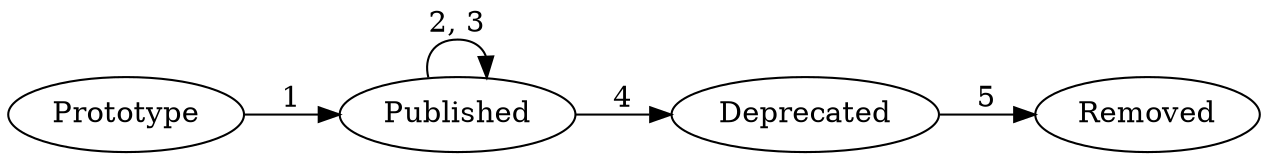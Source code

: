 digraph g {
	graph [rankdir="LR"];
	Prototype -> Published [label="1"];
	Published -> Published [label="2, 3"];
	Published -> Deprecated [label="4"];
	Deprecated -> Removed [label="5"];
}

